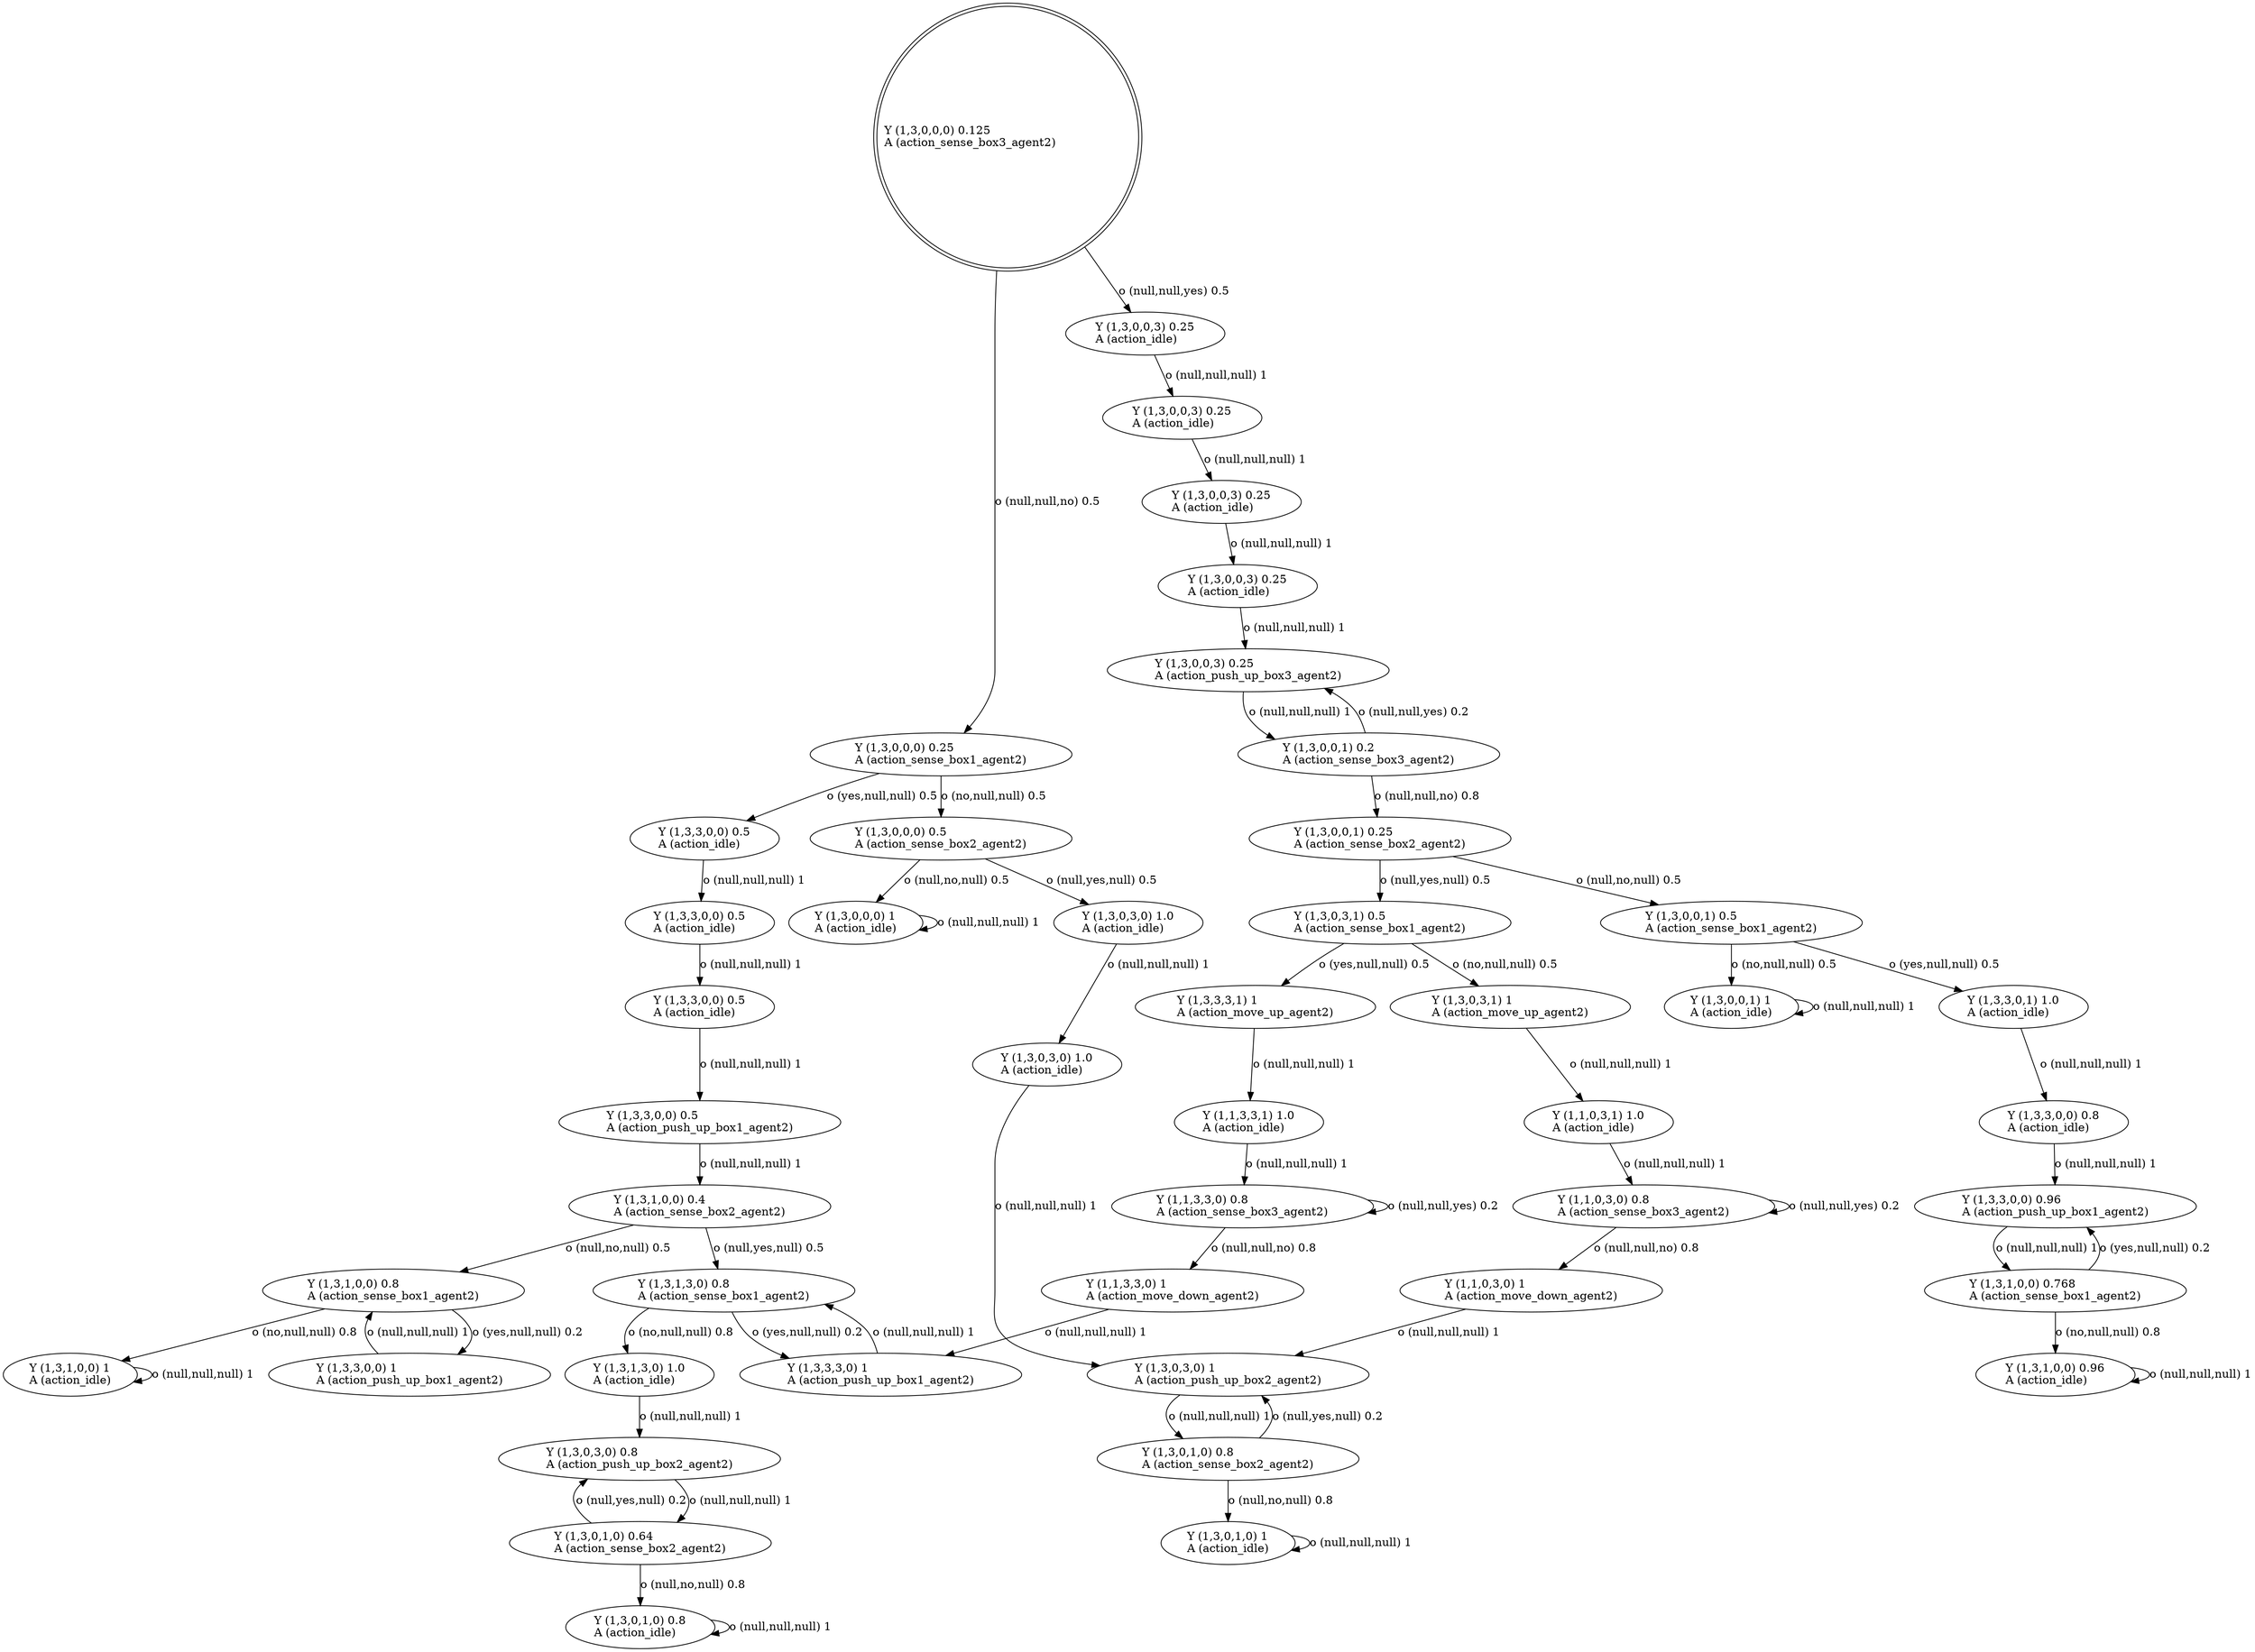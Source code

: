 digraph "G" {
root [label="Y (1,3,0,0,0) 0.125\lA (action_sense_box3_agent2)\l", labeljust="l", shape=doublecircle];
x0row80 [label="Y (1,3,1,3,0) 0.8\lA (action_sense_box1_agent2)\l"];
x0row75 [label="Y (1,3,3,3,0) 1\lA (action_push_up_box1_agent2)\l"];
x0row108 [label="Y (1,3,0,1,0) 0.8\lA (action_idle)\l"];
x0row102 [label="Y (1,3,0,1,0) 0.64\lA (action_sense_box2_agent2)\l"];
x0row126 [label="Y (1,1,0,3,0) 0.8\lA (action_sense_box3_agent2)\l"];
x0row119 [label="Y (1,1,0,3,1) 1.0\lA (action_idle)\l"];
x0row85 [label="Y (1,3,1,3,0) 1.0\lA (action_idle)\l"];
x0row73 [label="Y (1,1,3,3,0) 1\lA (action_move_down_agent2)\l"];
x0row45 [label="Y (1,3,0,3,1) 0.5\lA (action_sense_box1_agent2)\l"];
x0row46 [label="Y (1,3,0,0,1) 0.5\lA (action_sense_box1_agent2)\l"];
x0row131 [label="Y (1,1,0,3,0) 1\lA (action_move_down_agent2)\l"];
x0row133 [label="Y (1,3,0,3,0) 1\lA (action_push_up_box2_agent2)\l"];
x0row139 [label="Y (1,3,0,1,0) 0.8\lA (action_sense_box2_agent2)\l"];
x0row145 [label="Y (1,3,0,1,0) 1\lA (action_idle)\l"];
x0row154 [label="Y (1,3,3,0,1) 1.0\lA (action_idle)\l"];
x0row155 [label="Y (1,3,0,0,1) 1\lA (action_idle)\l"];
x0row165 [label="Y (1,3,3,0,0) 0.8\lA (action_idle)\l"];
x0row171 [label="Y (1,3,3,0,0) 0.96\lA (action_push_up_box1_agent2)\l"];
x0row174 [label="Y (1,3,1,0,0) 0.768\lA (action_sense_box1_agent2)\l"];
x0row180 [label="Y (1,3,1,0,0) 0.96\lA (action_idle)\l"];
x0row199 [label="Y (1,3,3,0,0) 0.5\lA (action_push_up_box1_agent2)\l"];
x0row200 [label="Y (1,3,0,0,0) 0.5\lA (action_sense_box2_agent2)\l"];
x0row209 [label="Y (1,3,1,0,0) 0.4\lA (action_sense_box2_agent2)\l"];
x0row212 [label="Y (1,3,3,0,0) 1\lA (action_push_up_box1_agent2)\l"];
x0row220 [label="Y (1,3,1,0,0) 0.8\lA (action_sense_box1_agent2)\l"];
x0row225 [label="Y (1,3,1,0,0) 1\lA (action_idle)\l"];
x0row243 [label="Y (1,3,0,0,0) 1\lA (action_idle)\l"];
x0row95 [label="Y (1,3,0,3,0) 0.8\lA (action_push_up_box2_agent2)\l"];
x0row37 [label="Y (1,3,0,0,1) 0.25\lA (action_sense_box2_agent2)\l"];
x0row12 [label="Y (1,3,0,0,3) 0.25\lA (action_push_up_box3_agent2)\l"];
x0row13 [label="Y (1,3,0,0,0) 0.25\lA (action_sense_box1_agent2)\l"];
x0row23 [label="Y (1,3,0,0,1) 0.2\lA (action_sense_box3_agent2)\l"];
x0row51 [label="Y (1,3,3,3,1) 1\lA (action_move_up_agent2)\l"];
x0row52 [label="Y (1,3,0,3,1) 1\lA (action_move_up_agent2)\l"];
x0row68 [label="Y (1,1,3,3,0) 0.8\lA (action_sense_box3_agent2)\l"];
x0row61 [label="Y (1,1,3,3,1) 1.0\lA (action_idle)\l"];
x0row12_noop_0 [label="Y (1,3,0,0,3) 0.25\lA (action_idle)\l"];
x0row12_noop_1 [label="Y (1,3,0,0,3) 0.25\lA (action_idle)\l"];
x0row12_noop_2 [label="Y (1,3,0,0,3) 0.25\lA (action_idle)\l"];
x0row12_noop_3 [label="Y (1,3,0,0,3) 0.25\lA (action_idle)\l"];
x0row199_noop_0 [label="Y (1,3,3,0,0) 0.5\lA (action_idle)\l"];
x0row199_noop_1 [label="Y (1,3,3,0,0) 0.5\lA (action_idle)\l"];
x0row199_noop_2 [label="Y (1,3,3,0,0) 0.5\lA (action_idle)\l"];
x0row133_noop_0 [label="Y (1,3,0,3,0) 1.0\lA (action_idle)\l"];
x0row133_noop_1 [label="Y (1,3,0,3,0) 1.0\lA (action_idle)\l"];
root -> x0row13  [key=0, label="o (null,null,no) 0.5\l"];
root -> x0row12_noop_0  [key=0, label="o (null,null,yes) 0.5\l"];
x0row80 -> x0row75  [key=0, label="o (yes,null,null) 0.2\l"];
x0row80 -> x0row85  [key=0, label="o (no,null,null) 0.8\l"];
x0row75 -> x0row80  [key=0, label="o (null,null,null) 1\l"];
x0row108 -> x0row108  [key=0, label="o (null,null,null) 1\l"];
x0row102 -> x0row95  [key=0, label="o (null,yes,null) 0.2\l"];
x0row102 -> x0row108  [key=0, label="o (null,no,null) 0.8\l"];
x0row126 -> x0row131  [key=0, label="o (null,null,no) 0.8\l"];
x0row126 -> x0row126  [key=0, label="o (null,null,yes) 0.2\l"];
x0row119 -> x0row126  [key=0, label="o (null,null,null) 1\l"];
x0row85 -> x0row95  [key=0, label="o (null,null,null) 1\l"];
x0row73 -> x0row75  [key=0, label="o (null,null,null) 1\l"];
x0row45 -> x0row51  [key=0, label="o (yes,null,null) 0.5\l"];
x0row45 -> x0row52  [key=0, label="o (no,null,null) 0.5\l"];
x0row46 -> x0row154  [key=0, label="o (yes,null,null) 0.5\l"];
x0row46 -> x0row155  [key=0, label="o (no,null,null) 0.5\l"];
x0row131 -> x0row133  [key=0, label="o (null,null,null) 1\l"];
x0row133 -> x0row139  [key=0, label="o (null,null,null) 1\l"];
x0row139 -> x0row133  [key=0, label="o (null,yes,null) 0.2\l"];
x0row139 -> x0row145  [key=0, label="o (null,no,null) 0.8\l"];
x0row145 -> x0row145  [key=0, label="o (null,null,null) 1\l"];
x0row154 -> x0row165  [key=0, label="o (null,null,null) 1\l"];
x0row155 -> x0row155  [key=0, label="o (null,null,null) 1\l"];
x0row165 -> x0row171  [key=0, label="o (null,null,null) 1\l"];
x0row171 -> x0row174  [key=0, label="o (null,null,null) 1\l"];
x0row174 -> x0row171  [key=0, label="o (yes,null,null) 0.2\l"];
x0row174 -> x0row180  [key=0, label="o (no,null,null) 0.8\l"];
x0row180 -> x0row180  [key=0, label="o (null,null,null) 1\l"];
x0row199 -> x0row209  [key=0, label="o (null,null,null) 1\l"];
x0row200 -> x0row243  [key=0, label="o (null,no,null) 0.5\l"];
x0row200 -> x0row133_noop_0  [key=0, label="o (null,yes,null) 0.5\l"];
x0row209 -> x0row80  [key=0, label="o (null,yes,null) 0.5\l"];
x0row209 -> x0row220  [key=0, label="o (null,no,null) 0.5\l"];
x0row212 -> x0row220  [key=0, label="o (null,null,null) 1\l"];
x0row220 -> x0row212  [key=0, label="o (yes,null,null) 0.2\l"];
x0row220 -> x0row225  [key=0, label="o (no,null,null) 0.8\l"];
x0row225 -> x0row225  [key=0, label="o (null,null,null) 1\l"];
x0row243 -> x0row243  [key=0, label="o (null,null,null) 1\l"];
x0row95 -> x0row102  [key=0, label="o (null,null,null) 1\l"];
x0row37 -> x0row45  [key=0, label="o (null,yes,null) 0.5\l"];
x0row37 -> x0row46  [key=0, label="o (null,no,null) 0.5\l"];
x0row12 -> x0row23  [key=0, label="o (null,null,null) 1\l"];
x0row13 -> x0row200  [key=0, label="o (no,null,null) 0.5\l"];
x0row13 -> x0row199_noop_0  [key=0, label="o (yes,null,null) 0.5\l"];
x0row23 -> x0row12  [key=0, label="o (null,null,yes) 0.2\l"];
x0row23 -> x0row37  [key=0, label="o (null,null,no) 0.8\l"];
x0row51 -> x0row61  [key=0, label="o (null,null,null) 1\l"];
x0row52 -> x0row119  [key=0, label="o (null,null,null) 1\l"];
x0row68 -> x0row73  [key=0, label="o (null,null,no) 0.8\l"];
x0row68 -> x0row68  [key=0, label="o (null,null,yes) 0.2\l"];
x0row61 -> x0row68  [key=0, label="o (null,null,null) 1\l"];
x0row12_noop_0 -> x0row12_noop_1  [key=0, label="o (null,null,null) 1\l"];
x0row12_noop_1 -> x0row12_noop_2  [key=0, label="o (null,null,null) 1\l"];
x0row12_noop_2 -> x0row12_noop_3  [key=0, label="o (null,null,null) 1\l"];
x0row12_noop_3 -> x0row12  [key=0, label="o (null,null,null) 1\l"];
x0row199_noop_0 -> x0row199_noop_1  [key=0, label="o (null,null,null) 1\l"];
x0row199_noop_1 -> x0row199_noop_2  [key=0, label="o (null,null,null) 1\l"];
x0row199_noop_2 -> x0row199  [key=0, label="o (null,null,null) 1\l"];
x0row133_noop_0 -> x0row133_noop_1  [key=0, label="o (null,null,null) 1\l"];
x0row133_noop_1 -> x0row133  [key=0, label="o (null,null,null) 1\l"];
}
